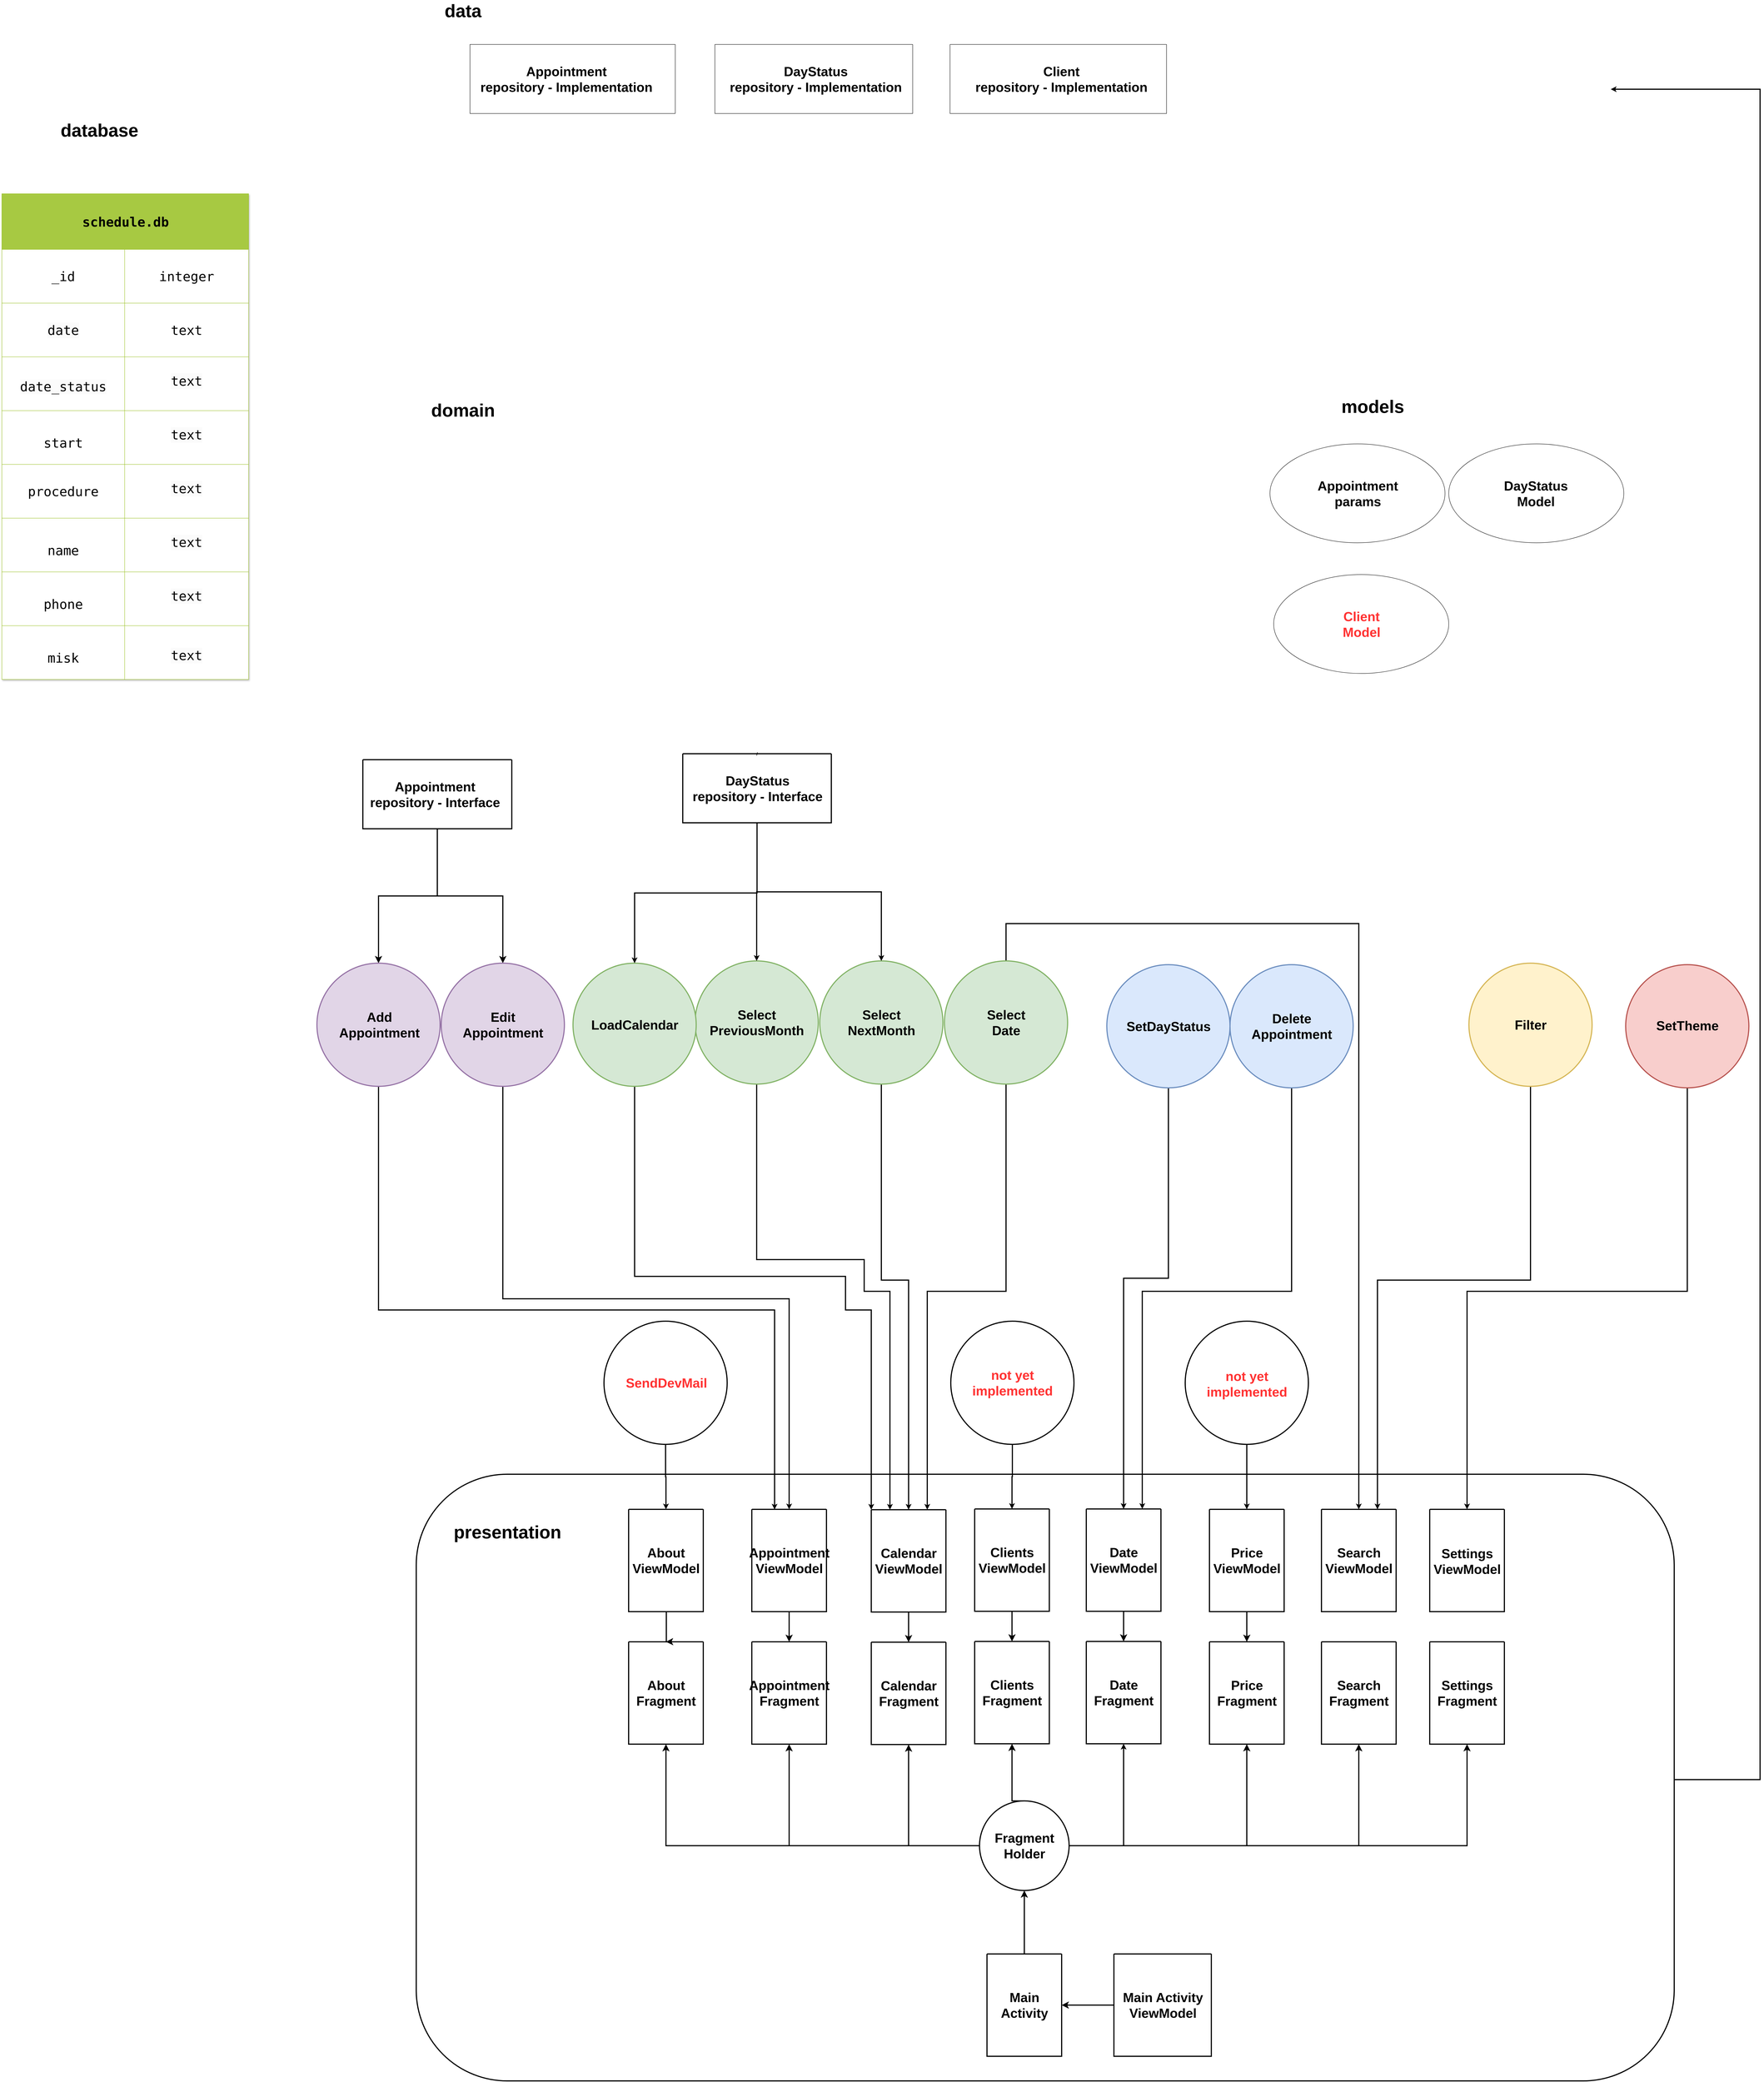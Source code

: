 <mxfile version="20.8.10" type="github">
  <diagram id="-fB192dCxYrc6BMrNV2s" name="Страница 1">
    <mxGraphModel dx="5239" dy="3159" grid="1" gridSize="10" guides="1" tooltips="1" connect="1" arrows="1" fold="1" page="1" pageScale="1" pageWidth="827" pageHeight="1169" math="0" shadow="0">
      <root>
        <mxCell id="0" />
        <mxCell id="1" parent="0" />
        <mxCell id="avfBRFNsj0o9U9Dhmwhw-1" value="" style="rounded=1;whiteSpace=wrap;html=1;strokeWidth=3;" parent="1" vertex="1">
          <mxGeometry x="-440" y="2830" width="3370" height="1625.04" as="geometry" />
        </mxCell>
        <mxCell id="4gGjTpzzvBJ2QWFjTk4x-29" value="presentation" style="text;strokeColor=none;fillColor=none;html=1;fontSize=48;fontStyle=1;verticalAlign=middle;align=center;strokeWidth=3;container=0;" parent="1" vertex="1">
          <mxGeometry x="-281" y="2965" width="170" height="40" as="geometry" />
        </mxCell>
        <mxCell id="4gGjTpzzvBJ2QWFjTk4x-279" style="edgeStyle=orthogonalEdgeStyle;rounded=0;jumpSize=11;orthogonalLoop=1;jettySize=auto;html=1;strokeWidth=3;fontSize=28;fontColor=#000000000;exitX=1;exitY=0.5;exitDx=0;exitDy=0;" parent="1" source="avfBRFNsj0o9U9Dhmwhw-1" edge="1">
          <mxGeometry relative="1" as="geometry">
            <mxPoint x="2849" y="3498.6" as="sourcePoint" />
            <mxPoint x="2760" y="-880" as="targetPoint" />
            <Array as="points">
              <mxPoint x="2930" y="3648" />
              <mxPoint x="3160" y="3648" />
              <mxPoint x="3160" y="-880" />
            </Array>
          </mxGeometry>
        </mxCell>
        <mxCell id="4gGjTpzzvBJ2QWFjTk4x-307" style="edgeStyle=orthogonalEdgeStyle;rounded=0;jumpSize=11;orthogonalLoop=1;jettySize=auto;html=1;entryX=0.5;entryY=1;entryDx=0;entryDy=0;strokeWidth=3;fontSize=35;fontColor=#FF3333;endSize=10;startArrow=classic;startFill=1;endArrow=none;endFill=0;" parent="1" source="4gGjTpzzvBJ2QWFjTk4x-31" target="4gGjTpzzvBJ2QWFjTk4x-265" edge="1">
          <mxGeometry relative="1" as="geometry">
            <Array as="points">
              <mxPoint x="879" y="2310" />
              <mxPoint x="806" y="2310" />
            </Array>
          </mxGeometry>
        </mxCell>
        <mxCell id="4gGjTpzzvBJ2QWFjTk4x-308" style="edgeStyle=orthogonalEdgeStyle;rounded=0;jumpSize=11;orthogonalLoop=1;jettySize=auto;html=1;strokeWidth=3;fontSize=35;fontColor=#FF3333;entryX=0.5;entryY=1;entryDx=0;entryDy=0;exitX=0.25;exitY=0;exitDx=0;exitDy=0;endSize=10;startArrow=classic;startFill=1;endArrow=none;endFill=0;" parent="1" source="4gGjTpzzvBJ2QWFjTk4x-31" target="4gGjTpzzvBJ2QWFjTk4x-256" edge="1">
          <mxGeometry relative="1" as="geometry">
            <Array as="points">
              <mxPoint x="829" y="2340" />
              <mxPoint x="760" y="2340" />
              <mxPoint x="760" y="2255" />
              <mxPoint x="472" y="2255" />
            </Array>
          </mxGeometry>
        </mxCell>
        <mxCell id="4gGjTpzzvBJ2QWFjTk4x-310" style="edgeStyle=orthogonalEdgeStyle;rounded=0;jumpSize=11;orthogonalLoop=1;jettySize=auto;html=1;entryX=0.5;entryY=1;entryDx=0;entryDy=0;strokeWidth=3;fontSize=35;fontColor=#FF3333;exitX=0.75;exitY=0;exitDx=0;exitDy=0;endSize=10;startArrow=classic;startFill=1;endArrow=none;endFill=0;" parent="1" source="4gGjTpzzvBJ2QWFjTk4x-31" target="4gGjTpzzvBJ2QWFjTk4x-268" edge="1">
          <mxGeometry relative="1" as="geometry">
            <Array as="points">
              <mxPoint x="929" y="2340" />
              <mxPoint x="1140" y="2340" />
            </Array>
          </mxGeometry>
        </mxCell>
        <mxCell id="4gGjTpzzvBJ2QWFjTk4x-31" value="" style="swimlane;startSize=0;container=0;strokeWidth=3;" parent="1" vertex="1">
          <mxGeometry x="779" y="2925" width="200" height="274.074" as="geometry" />
        </mxCell>
        <mxCell id="4gGjTpzzvBJ2QWFjTk4x-44" value="" style="swimlane;startSize=0;container=0;strokeWidth=3;" parent="1" vertex="1">
          <mxGeometry x="779" y="3279.926" width="200" height="274.074" as="geometry" />
        </mxCell>
        <mxCell id="4gGjTpzzvBJ2QWFjTk4x-94" value="Calendar&lt;br style=&quot;border-color: var(--border-color); font-size: 35px;&quot;&gt;Fragment" style="text;strokeColor=none;fillColor=none;html=1;fontSize=35;fontStyle=1;verticalAlign=middle;align=center;strokeWidth=3;container=0;" parent="1" vertex="1">
          <mxGeometry x="829" y="3396.96" width="100" height="40" as="geometry" />
        </mxCell>
        <mxCell id="4gGjTpzzvBJ2QWFjTk4x-311" style="edgeStyle=orthogonalEdgeStyle;rounded=0;jumpSize=11;orthogonalLoop=1;jettySize=auto;html=1;entryX=0.5;entryY=1;entryDx=0;entryDy=0;strokeWidth=3;fontSize=35;fontColor=#FF3333;exitX=0.305;exitY=0.002;exitDx=0;exitDy=0;exitPerimeter=0;endSize=10;startArrow=classic;startFill=1;endArrow=none;endFill=0;" parent="1" source="4gGjTpzzvBJ2QWFjTk4x-100" target="4gGjTpzzvBJ2QWFjTk4x-244" edge="1">
          <mxGeometry relative="1" as="geometry">
            <Array as="points">
              <mxPoint x="520" y="2390" />
              <mxPoint x="-541" y="2390" />
            </Array>
          </mxGeometry>
        </mxCell>
        <mxCell id="4gGjTpzzvBJ2QWFjTk4x-312" style="edgeStyle=orthogonalEdgeStyle;rounded=0;jumpSize=11;orthogonalLoop=1;jettySize=auto;html=1;entryX=0.5;entryY=1;entryDx=0;entryDy=0;strokeWidth=3;fontSize=35;fontColor=#FF3333;endSize=10;startArrow=classic;startFill=1;endArrow=none;endFill=0;" parent="1" source="4gGjTpzzvBJ2QWFjTk4x-100" target="4gGjTpzzvBJ2QWFjTk4x-250" edge="1">
          <mxGeometry relative="1" as="geometry">
            <Array as="points">
              <mxPoint x="559" y="2360" />
              <mxPoint x="-208" y="2360" />
            </Array>
          </mxGeometry>
        </mxCell>
        <mxCell id="4gGjTpzzvBJ2QWFjTk4x-100" value="" style="swimlane;startSize=0;container=0;strokeWidth=3;" parent="1" vertex="1">
          <mxGeometry x="459" y="2924" width="200" height="274.074" as="geometry" />
        </mxCell>
        <mxCell id="4gGjTpzzvBJ2QWFjTk4x-103" value="" style="swimlane;startSize=0;container=0;strokeWidth=3;" parent="1" vertex="1">
          <mxGeometry x="459" y="3278.926" width="200" height="274.074" as="geometry" />
        </mxCell>
        <mxCell id="4gGjTpzzvBJ2QWFjTk4x-104" value="Appointment&lt;br style=&quot;border-color: var(--border-color); font-size: 35px;&quot;&gt;Fragment" style="text;strokeColor=none;fillColor=none;html=1;fontSize=35;fontStyle=1;verticalAlign=middle;align=center;strokeWidth=3;container=0;" parent="1" vertex="1">
          <mxGeometry x="509" y="3395.96" width="100" height="40" as="geometry" />
        </mxCell>
        <mxCell id="4gGjTpzzvBJ2QWFjTk4x-295" style="edgeStyle=orthogonalEdgeStyle;rounded=0;jumpSize=11;orthogonalLoop=1;jettySize=auto;html=1;entryX=0.5;entryY=1;entryDx=0;entryDy=0;strokeWidth=3;fontSize=35;fontColor=#FF3333;endSize=10;startArrow=classic;startFill=1;endArrow=none;endFill=0;" parent="1" source="4gGjTpzzvBJ2QWFjTk4x-105" target="4gGjTpzzvBJ2QWFjTk4x-293" edge="1">
          <mxGeometry relative="1" as="geometry">
            <Array as="points">
              <mxPoint x="1455" y="2305" />
              <mxPoint x="1575" y="2305" />
            </Array>
          </mxGeometry>
        </mxCell>
        <mxCell id="4gGjTpzzvBJ2QWFjTk4x-298" style="edgeStyle=orthogonalEdgeStyle;rounded=0;jumpSize=11;orthogonalLoop=1;jettySize=auto;html=1;entryX=0.5;entryY=1;entryDx=0;entryDy=0;strokeWidth=3;fontSize=35;fontColor=#FF3333;exitX=0.75;exitY=0;exitDx=0;exitDy=0;endSize=10;startArrow=classic;startFill=1;endArrow=none;endFill=0;" parent="1" source="4gGjTpzzvBJ2QWFjTk4x-105" target="4gGjTpzzvBJ2QWFjTk4x-296" edge="1">
          <mxGeometry relative="1" as="geometry">
            <Array as="points">
              <mxPoint x="1505" y="2340" />
              <mxPoint x="1905" y="2340" />
            </Array>
          </mxGeometry>
        </mxCell>
        <mxCell id="4gGjTpzzvBJ2QWFjTk4x-105" value="" style="swimlane;startSize=0;container=0;strokeWidth=3;" parent="1" vertex="1">
          <mxGeometry x="1355" y="2923" width="200" height="274.074" as="geometry" />
        </mxCell>
        <mxCell id="4gGjTpzzvBJ2QWFjTk4x-108" value="" style="swimlane;startSize=0;container=0;strokeWidth=3;" parent="1" vertex="1">
          <mxGeometry x="1355" y="3277.926" width="200" height="274.074" as="geometry" />
        </mxCell>
        <mxCell id="4gGjTpzzvBJ2QWFjTk4x-109" value="Date&lt;br style=&quot;border-color: var(--border-color); font-size: 35px;&quot;&gt;Fragment" style="text;strokeColor=none;fillColor=none;html=1;fontSize=35;fontStyle=1;verticalAlign=middle;align=center;strokeWidth=3;container=0;" parent="1" vertex="1">
          <mxGeometry x="1405" y="3394.96" width="100" height="40" as="geometry" />
        </mxCell>
        <mxCell id="4gGjTpzzvBJ2QWFjTk4x-302" style="edgeStyle=orthogonalEdgeStyle;rounded=0;jumpSize=11;orthogonalLoop=1;jettySize=auto;html=1;entryX=0.5;entryY=1;entryDx=0;entryDy=0;strokeWidth=3;fontSize=35;fontColor=#FF3333;endSize=10;startArrow=classic;startFill=1;endArrow=none;endFill=0;" parent="1" source="4gGjTpzzvBJ2QWFjTk4x-110" target="4gGjTpzzvBJ2QWFjTk4x-300" edge="1">
          <mxGeometry relative="1" as="geometry" />
        </mxCell>
        <mxCell id="4gGjTpzzvBJ2QWFjTk4x-110" value="" style="swimlane;startSize=0;container=0;fontSize=35;strokeWidth=3;" parent="1" vertex="1">
          <mxGeometry x="1685" y="2924" width="200" height="274.074" as="geometry" />
        </mxCell>
        <mxCell id="4gGjTpzzvBJ2QWFjTk4x-113" value="" style="swimlane;startSize=0;container=0;strokeWidth=3;" parent="1" vertex="1">
          <mxGeometry x="1685" y="3278.926" width="200" height="274.074" as="geometry" />
        </mxCell>
        <mxCell id="4gGjTpzzvBJ2QWFjTk4x-114" value="Price&lt;br style=&quot;border-color: var(--border-color); font-size: 35px;&quot;&gt;Fragment" style="text;strokeColor=none;fillColor=none;html=1;fontSize=35;fontStyle=1;verticalAlign=middle;align=center;strokeWidth=3;container=0;" parent="1" vertex="1">
          <mxGeometry x="1735" y="3395.96" width="100" height="40" as="geometry" />
        </mxCell>
        <mxCell id="4gGjTpzzvBJ2QWFjTk4x-306" style="edgeStyle=orthogonalEdgeStyle;rounded=0;jumpSize=11;orthogonalLoop=1;jettySize=auto;html=1;entryX=0.5;entryY=1;entryDx=0;entryDy=0;strokeWidth=3;fontSize=35;fontColor=#FF3333;exitX=0.75;exitY=0;exitDx=0;exitDy=0;endSize=10;startArrow=classic;startFill=1;endArrow=none;endFill=0;" parent="1" source="4gGjTpzzvBJ2QWFjTk4x-115" target="4gGjTpzzvBJ2QWFjTk4x-304" edge="1">
          <mxGeometry relative="1" as="geometry">
            <Array as="points">
              <mxPoint x="2135" y="2310" />
              <mxPoint x="2545" y="2310" />
            </Array>
          </mxGeometry>
        </mxCell>
        <mxCell id="avfBRFNsj0o9U9Dhmwhw-5" style="edgeStyle=orthogonalEdgeStyle;rounded=0;orthogonalLoop=1;jettySize=auto;html=1;entryX=0.5;entryY=0;entryDx=0;entryDy=0;strokeWidth=3;endSize=10;startArrow=classic;startFill=1;endArrow=none;endFill=0;" parent="1" source="4gGjTpzzvBJ2QWFjTk4x-115" target="4gGjTpzzvBJ2QWFjTk4x-268" edge="1">
          <mxGeometry relative="1" as="geometry">
            <Array as="points">
              <mxPoint x="2085" y="1355" />
              <mxPoint x="1140" y="1355" />
            </Array>
          </mxGeometry>
        </mxCell>
        <mxCell id="4gGjTpzzvBJ2QWFjTk4x-115" value="" style="swimlane;startSize=0;container=0;strokeWidth=3;" parent="1" vertex="1">
          <mxGeometry x="1985" y="2924" width="200" height="274.074" as="geometry" />
        </mxCell>
        <mxCell id="4gGjTpzzvBJ2QWFjTk4x-118" value="" style="swimlane;startSize=0;container=0;strokeWidth=3;" parent="1" vertex="1">
          <mxGeometry x="1985" y="3278.926" width="200" height="274.074" as="geometry" />
        </mxCell>
        <mxCell id="4gGjTpzzvBJ2QWFjTk4x-119" value="Search&lt;br style=&quot;border-color: var(--border-color); font-size: 35px;&quot;&gt;Fragment" style="text;strokeColor=none;fillColor=none;html=1;fontSize=35;fontStyle=1;verticalAlign=middle;align=center;strokeWidth=3;container=0;" parent="1" vertex="1">
          <mxGeometry x="2035" y="3395.96" width="100" height="40" as="geometry" />
        </mxCell>
        <mxCell id="4gGjTpzzvBJ2QWFjTk4x-315" style="edgeStyle=orthogonalEdgeStyle;rounded=0;jumpSize=11;orthogonalLoop=1;jettySize=auto;html=1;entryX=0.5;entryY=1;entryDx=0;entryDy=0;strokeWidth=3;fontSize=35;fontColor=#FF3333;exitX=0.5;exitY=0;exitDx=0;exitDy=0;endSize=10;startArrow=classic;startFill=1;endArrow=none;endFill=0;" parent="1" source="4gGjTpzzvBJ2QWFjTk4x-120" target="4gGjTpzzvBJ2QWFjTk4x-313" edge="1">
          <mxGeometry relative="1" as="geometry">
            <Array as="points">
              <mxPoint x="2375" y="2340" />
              <mxPoint x="2965" y="2340" />
            </Array>
          </mxGeometry>
        </mxCell>
        <mxCell id="4gGjTpzzvBJ2QWFjTk4x-120" value="" style="swimlane;startSize=0;container=0;strokeWidth=3;" parent="1" vertex="1">
          <mxGeometry x="2275" y="2924" width="200" height="274.074" as="geometry" />
        </mxCell>
        <mxCell id="4gGjTpzzvBJ2QWFjTk4x-123" value="" style="swimlane;startSize=0;container=0;strokeWidth=3;" parent="1" vertex="1">
          <mxGeometry x="2275" y="3278.926" width="200" height="274.074" as="geometry" />
        </mxCell>
        <mxCell id="4gGjTpzzvBJ2QWFjTk4x-124" value="Settings&lt;br style=&quot;border-color: var(--border-color); font-size: 35px;&quot;&gt;Fragment" style="text;strokeColor=none;fillColor=none;html=1;fontSize=35;fontStyle=1;verticalAlign=middle;align=center;strokeWidth=3;container=0;" parent="1" vertex="1">
          <mxGeometry x="2325" y="3395.96" width="100" height="40" as="geometry" />
        </mxCell>
        <mxCell id="4gGjTpzzvBJ2QWFjTk4x-142" style="edgeStyle=orthogonalEdgeStyle;rounded=0;orthogonalLoop=1;jettySize=auto;html=1;entryX=1;entryY=0.5;entryDx=0;entryDy=0;fontSize=48;strokeWidth=3;endSize=10;" parent="1" source="4gGjTpzzvBJ2QWFjTk4x-140" target="4gGjTpzzvBJ2QWFjTk4x-137" edge="1">
          <mxGeometry relative="1" as="geometry" />
        </mxCell>
        <mxCell id="4gGjTpzzvBJ2QWFjTk4x-140" value="" style="swimlane;startSize=0;container=0;strokeWidth=3;" parent="1" vertex="1">
          <mxGeometry x="1429" y="4115" width="261" height="274.07" as="geometry" />
        </mxCell>
        <mxCell id="4gGjTpzzvBJ2QWFjTk4x-141" value="Main Activity&lt;br style=&quot;font-size: 35px;&quot;&gt;ViewModel" style="text;strokeColor=none;fillColor=none;html=1;fontSize=35;fontStyle=1;verticalAlign=middle;align=center;strokeWidth=3;container=0;" parent="4gGjTpzzvBJ2QWFjTk4x-140" vertex="1">
          <mxGeometry x="80.5" y="117.03" width="100" height="40" as="geometry" />
        </mxCell>
        <mxCell id="4gGjTpzzvBJ2QWFjTk4x-170" style="edgeStyle=orthogonalEdgeStyle;rounded=0;orthogonalLoop=1;jettySize=auto;html=1;entryX=0.5;entryY=1;entryDx=0;entryDy=0;fontSize=48;endSize=10;strokeWidth=3;" parent="1" source="4gGjTpzzvBJ2QWFjTk4x-163" target="4gGjTpzzvBJ2QWFjTk4x-98" edge="1">
          <mxGeometry relative="1" as="geometry" />
        </mxCell>
        <mxCell id="4gGjTpzzvBJ2QWFjTk4x-171" style="edgeStyle=orthogonalEdgeStyle;rounded=0;orthogonalLoop=1;jettySize=auto;html=1;entryX=0.5;entryY=1;entryDx=0;entryDy=0;fontSize=48;strokeWidth=3;endSize=10;" parent="1" source="4gGjTpzzvBJ2QWFjTk4x-163" target="4gGjTpzzvBJ2QWFjTk4x-103" edge="1">
          <mxGeometry relative="1" as="geometry" />
        </mxCell>
        <mxCell id="4gGjTpzzvBJ2QWFjTk4x-172" style="edgeStyle=orthogonalEdgeStyle;rounded=0;orthogonalLoop=1;jettySize=auto;html=1;entryX=0.5;entryY=1;entryDx=0;entryDy=0;fontSize=48;strokeWidth=3;endSize=10;" parent="1" source="4gGjTpzzvBJ2QWFjTk4x-163" target="4gGjTpzzvBJ2QWFjTk4x-44" edge="1">
          <mxGeometry relative="1" as="geometry" />
        </mxCell>
        <mxCell id="4gGjTpzzvBJ2QWFjTk4x-174" style="edgeStyle=orthogonalEdgeStyle;rounded=0;orthogonalLoop=1;jettySize=auto;html=1;entryX=0.5;entryY=1;entryDx=0;entryDy=0;fontSize=48;strokeWidth=3;endSize=10;" parent="1" source="4gGjTpzzvBJ2QWFjTk4x-163" target="4gGjTpzzvBJ2QWFjTk4x-113" edge="1">
          <mxGeometry relative="1" as="geometry" />
        </mxCell>
        <mxCell id="4gGjTpzzvBJ2QWFjTk4x-175" style="edgeStyle=orthogonalEdgeStyle;rounded=0;orthogonalLoop=1;jettySize=auto;html=1;entryX=0.5;entryY=1;entryDx=0;entryDy=0;fontSize=48;strokeWidth=3;endSize=10;" parent="1" source="4gGjTpzzvBJ2QWFjTk4x-163" target="4gGjTpzzvBJ2QWFjTk4x-118" edge="1">
          <mxGeometry relative="1" as="geometry" />
        </mxCell>
        <mxCell id="4gGjTpzzvBJ2QWFjTk4x-176" style="edgeStyle=orthogonalEdgeStyle;rounded=0;orthogonalLoop=1;jettySize=auto;html=1;entryX=0.5;entryY=1;entryDx=0;entryDy=0;fontSize=48;strokeWidth=3;endSize=10;" parent="1" source="4gGjTpzzvBJ2QWFjTk4x-163" target="4gGjTpzzvBJ2QWFjTk4x-123" edge="1">
          <mxGeometry relative="1" as="geometry" />
        </mxCell>
        <mxCell id="avfBRFNsj0o9U9Dhmwhw-3" style="edgeStyle=orthogonalEdgeStyle;rounded=0;orthogonalLoop=1;jettySize=auto;html=1;entryX=0.5;entryY=1;entryDx=0;entryDy=0;strokeWidth=3;endSize=10;startArrow=classic;startFill=1;endArrow=none;endFill=0;" parent="1" source="4gGjTpzzvBJ2QWFjTk4x-95" target="4gGjTpzzvBJ2QWFjTk4x-236" edge="1">
          <mxGeometry relative="1" as="geometry" />
        </mxCell>
        <mxCell id="avfBRFNsj0o9U9Dhmwhw-19" style="edgeStyle=orthogonalEdgeStyle;rounded=0;orthogonalLoop=1;jettySize=auto;html=1;entryX=0.5;entryY=0;entryDx=0;entryDy=0;strokeWidth=3;endSize=10;" parent="1" source="4gGjTpzzvBJ2QWFjTk4x-95" target="4gGjTpzzvBJ2QWFjTk4x-98" edge="1">
          <mxGeometry relative="1" as="geometry">
            <Array as="points">
              <mxPoint x="230" y="3279" />
            </Array>
          </mxGeometry>
        </mxCell>
        <mxCell id="4gGjTpzzvBJ2QWFjTk4x-95" value="" style="swimlane;startSize=0;container=0;strokeWidth=3;" parent="1" vertex="1">
          <mxGeometry x="129" y="2924" width="200" height="274.074" as="geometry" />
        </mxCell>
        <mxCell id="4gGjTpzzvBJ2QWFjTk4x-98" value="" style="swimlane;startSize=0;container=0;strokeWidth=3;" parent="1" vertex="1">
          <mxGeometry x="129" y="3278.926" width="200" height="274.074" as="geometry" />
        </mxCell>
        <mxCell id="4gGjTpzzvBJ2QWFjTk4x-99" value="About&lt;br style=&quot;border-color: var(--border-color); font-size: 35px;&quot;&gt;Fragment" style="text;strokeColor=none;fillColor=none;html=1;fontSize=35;fontStyle=1;verticalAlign=middle;align=center;strokeWidth=3;container=0;" parent="1" vertex="1">
          <mxGeometry x="179" y="3395.96" width="100" height="40" as="geometry" />
        </mxCell>
        <mxCell id="4gGjTpzzvBJ2QWFjTk4x-93" value="Calendar&lt;br style=&quot;font-size: 35px;&quot;&gt;ViewModel" style="text;strokeColor=none;fillColor=none;html=1;fontSize=35;fontStyle=1;verticalAlign=middle;align=center;strokeWidth=3;container=0;" parent="1" vertex="1">
          <mxGeometry x="829" y="3042.04" width="100" height="40" as="geometry" />
        </mxCell>
        <mxCell id="4gGjTpzzvBJ2QWFjTk4x-101" value="Appointment&lt;br style=&quot;font-size: 35px;&quot;&gt;ViewModel" style="text;strokeColor=none;fillColor=none;html=1;fontSize=35;fontStyle=1;verticalAlign=middle;align=center;strokeWidth=3;container=0;" parent="1" vertex="1">
          <mxGeometry x="509" y="3041.04" width="100" height="40" as="geometry" />
        </mxCell>
        <mxCell id="4gGjTpzzvBJ2QWFjTk4x-106" value="Date&lt;br style=&quot;font-size: 35px;&quot;&gt;ViewModel" style="text;strokeColor=none;fillColor=none;html=1;fontSize=35;fontStyle=1;verticalAlign=middle;align=center;strokeWidth=3;container=0;" parent="1" vertex="1">
          <mxGeometry x="1405" y="3040.04" width="100" height="40" as="geometry" />
        </mxCell>
        <mxCell id="4gGjTpzzvBJ2QWFjTk4x-111" value="Price&lt;br style=&quot;font-size: 35px;&quot;&gt;ViewModel" style="text;strokeColor=none;fillColor=none;html=1;fontSize=35;fontStyle=1;verticalAlign=middle;align=center;strokeWidth=3;container=0;" parent="1" vertex="1">
          <mxGeometry x="1735" y="3041.04" width="100" height="40" as="geometry" />
        </mxCell>
        <mxCell id="4gGjTpzzvBJ2QWFjTk4x-116" value="Search&lt;br style=&quot;font-size: 35px;&quot;&gt;ViewModel" style="text;strokeColor=none;fillColor=none;html=1;fontSize=35;fontStyle=1;verticalAlign=middle;align=center;strokeWidth=3;container=0;" parent="1" vertex="1">
          <mxGeometry x="2035" y="3041.04" width="100" height="40" as="geometry" />
        </mxCell>
        <mxCell id="4gGjTpzzvBJ2QWFjTk4x-121" value="Settings&lt;br style=&quot;font-size: 35px;&quot;&gt;ViewModel" style="text;strokeColor=none;fillColor=none;html=1;fontSize=35;fontStyle=1;verticalAlign=middle;align=center;strokeWidth=3;container=0;" parent="1" vertex="1">
          <mxGeometry x="2325" y="3041.04" width="100" height="42.96" as="geometry" />
        </mxCell>
        <mxCell id="4gGjTpzzvBJ2QWFjTk4x-137" value="" style="swimlane;startSize=0;container=0;strokeWidth=3;" parent="1" vertex="1">
          <mxGeometry x="1089" y="4115" width="200" height="274.074" as="geometry" />
        </mxCell>
        <mxCell id="4gGjTpzzvBJ2QWFjTk4x-165" style="edgeStyle=orthogonalEdgeStyle;rounded=0;orthogonalLoop=1;jettySize=auto;html=1;fontSize=48;strokeWidth=3;endSize=10;" parent="1" source="4gGjTpzzvBJ2QWFjTk4x-137" target="4gGjTpzzvBJ2QWFjTk4x-163" edge="1">
          <mxGeometry relative="1" as="geometry">
            <mxPoint x="1129" y="3975" as="targetPoint" />
          </mxGeometry>
        </mxCell>
        <mxCell id="4gGjTpzzvBJ2QWFjTk4x-138" value="Main&lt;br style=&quot;font-size: 35px;&quot;&gt;Activity" style="text;strokeColor=none;fillColor=none;html=1;fontSize=35;fontStyle=1;verticalAlign=middle;align=center;strokeWidth=3;container=0;" parent="1" vertex="1">
          <mxGeometry x="1139" y="4232.04" width="100" height="40" as="geometry" />
        </mxCell>
        <mxCell id="4gGjTpzzvBJ2QWFjTk4x-282" style="edgeStyle=orthogonalEdgeStyle;rounded=0;jumpSize=11;orthogonalLoop=1;jettySize=auto;html=1;entryX=0.5;entryY=1;entryDx=0;entryDy=0;strokeWidth=3;fontSize=28;fontColor=#000000000;exitX=1;exitY=0.5;exitDx=0;exitDy=0;" parent="1" source="4gGjTpzzvBJ2QWFjTk4x-163" target="4gGjTpzzvBJ2QWFjTk4x-108" edge="1">
          <mxGeometry relative="1" as="geometry" />
        </mxCell>
        <mxCell id="4gGjTpzzvBJ2QWFjTk4x-163" value="" style="ellipse;whiteSpace=wrap;html=1;aspect=fixed;strokeWidth=3;fontSize=48;container=0;" parent="1" vertex="1">
          <mxGeometry x="1069" y="3705" width="240" height="240" as="geometry" />
        </mxCell>
        <mxCell id="4gGjTpzzvBJ2QWFjTk4x-166" value="Fragment&lt;br style=&quot;font-size: 35px;&quot;&gt;Holder" style="text;strokeColor=none;fillColor=none;html=1;fontSize=35;fontStyle=1;verticalAlign=middle;align=center;strokeWidth=3;container=0;" parent="1" vertex="1">
          <mxGeometry x="1139" y="3805" width="100" height="40" as="geometry" />
        </mxCell>
        <mxCell id="4gGjTpzzvBJ2QWFjTk4x-96" value="About&lt;br style=&quot;font-size: 35px;&quot;&gt;ViewModel" style="text;strokeColor=none;fillColor=none;html=1;fontSize=35;fontStyle=1;verticalAlign=middle;align=center;strokeWidth=3;container=0;" parent="1" vertex="1">
          <mxGeometry x="179" y="3041.04" width="100" height="40" as="geometry" />
        </mxCell>
        <mxCell id="4gGjTpzzvBJ2QWFjTk4x-292" style="edgeStyle=orthogonalEdgeStyle;rounded=0;jumpSize=11;orthogonalLoop=1;jettySize=auto;html=1;entryX=0.5;entryY=1;entryDx=0;entryDy=0;strokeWidth=3;fontSize=35;fontColor=#000000000;endSize=10;startArrow=classic;startFill=1;endArrow=none;endFill=0;" parent="1" source="4gGjTpzzvBJ2QWFjTk4x-283" target="4gGjTpzzvBJ2QWFjTk4x-290" edge="1">
          <mxGeometry relative="1" as="geometry" />
        </mxCell>
        <mxCell id="4gGjTpzzvBJ2QWFjTk4x-283" value="" style="swimlane;startSize=0;container=0;strokeWidth=3;" parent="1" vertex="1">
          <mxGeometry x="1056" y="2923" width="200" height="274.074" as="geometry" />
        </mxCell>
        <mxCell id="4gGjTpzzvBJ2QWFjTk4x-284" value="" style="swimlane;startSize=0;container=0;strokeWidth=3;" parent="1" vertex="1">
          <mxGeometry x="1056" y="3277.926" width="200" height="274.074" as="geometry" />
        </mxCell>
        <mxCell id="4gGjTpzzvBJ2QWFjTk4x-285" value="Clients&lt;br style=&quot;border-color: var(--border-color); font-size: 35px;&quot;&gt;Fragment" style="text;strokeColor=none;fillColor=none;html=1;fontSize=35;fontStyle=1;verticalAlign=middle;align=center;strokeWidth=3;container=0;" parent="1" vertex="1">
          <mxGeometry x="1106" y="3394.96" width="100" height="40" as="geometry" />
        </mxCell>
        <mxCell id="4gGjTpzzvBJ2QWFjTk4x-286" value="Clients&lt;br style=&quot;font-size: 35px;&quot;&gt;ViewModel" style="text;strokeColor=none;fillColor=none;html=1;fontSize=35;fontStyle=1;verticalAlign=middle;align=center;strokeWidth=3;container=0;" parent="1" vertex="1">
          <mxGeometry x="1106" y="3040.04" width="100" height="40" as="geometry" />
        </mxCell>
        <mxCell id="4gGjTpzzvBJ2QWFjTk4x-293" value="" style="ellipse;whiteSpace=wrap;html=1;aspect=fixed;strokeWidth=3;fontSize=48;container=0;fillColor=#dae8fc;strokeColor=#6c8ebf;" parent="1" vertex="1">
          <mxGeometry x="1410" y="1465" width="330" height="330" as="geometry" />
        </mxCell>
        <mxCell id="4gGjTpzzvBJ2QWFjTk4x-294" value="SetDayStatus" style="text;strokeColor=none;fillColor=none;html=1;fontSize=35;fontStyle=1;verticalAlign=middle;align=center;strokeWidth=3;fontColor=#000000000;container=0;" parent="1" vertex="1">
          <mxGeometry x="1525" y="1610" width="100" height="40" as="geometry" />
        </mxCell>
        <mxCell id="4gGjTpzzvBJ2QWFjTk4x-296" value="" style="ellipse;whiteSpace=wrap;html=1;aspect=fixed;strokeWidth=3;fontSize=48;container=0;fillColor=#dae8fc;strokeColor=#6c8ebf;" parent="1" vertex="1">
          <mxGeometry x="1740" y="1465" width="330" height="330" as="geometry" />
        </mxCell>
        <mxCell id="4gGjTpzzvBJ2QWFjTk4x-297" value="Delete&lt;br&gt;Appointment" style="text;strokeColor=none;fillColor=none;html=1;fontSize=35;fontStyle=1;verticalAlign=middle;align=center;strokeWidth=3;fontColor=#000000000;container=0;" parent="1" vertex="1">
          <mxGeometry x="1855" y="1610" width="100" height="40" as="geometry" />
        </mxCell>
        <mxCell id="4gGjTpzzvBJ2QWFjTk4x-313" value="" style="ellipse;whiteSpace=wrap;html=1;aspect=fixed;strokeWidth=3;fontSize=48;container=0;fillColor=#f8cecc;strokeColor=#b85450;" parent="1" vertex="1">
          <mxGeometry x="2800" y="1465" width="330" height="330" as="geometry" />
        </mxCell>
        <mxCell id="4gGjTpzzvBJ2QWFjTk4x-314" value="SetTheme" style="text;strokeColor=none;fillColor=none;html=1;fontSize=35;fontStyle=1;verticalAlign=middle;align=center;strokeWidth=3;fontColor=#000000000;container=0;" parent="1" vertex="1">
          <mxGeometry x="2915" y="1608" width="100" height="40" as="geometry" />
        </mxCell>
        <mxCell id="avfBRFNsj0o9U9Dhmwhw-11" value="data&lt;br&gt;" style="text;strokeColor=none;fillColor=none;html=1;fontSize=48;fontStyle=1;verticalAlign=middle;align=center;strokeWidth=3;" parent="1" vertex="1">
          <mxGeometry x="-400" y="-1110" width="170" height="40" as="geometry" />
        </mxCell>
        <mxCell id="4gGjTpzzvBJ2QWFjTk4x-231" value="domain" style="text;strokeColor=none;fillColor=none;html=1;fontSize=48;fontStyle=1;verticalAlign=middle;align=center;strokeWidth=3;" parent="1" vertex="1">
          <mxGeometry x="-400" y="-40" width="170" height="40" as="geometry" />
        </mxCell>
        <mxCell id="avfBRFNsj0o9U9Dhmwhw-23" style="edgeStyle=orthogonalEdgeStyle;rounded=0;orthogonalLoop=1;jettySize=auto;html=1;entryX=0.5;entryY=0;entryDx=0;entryDy=0;strokeWidth=3;endSize=10;exitX=0.5;exitY=1;exitDx=0;exitDy=0;" parent="1" source="4gGjTpzzvBJ2QWFjTk4x-100" target="4gGjTpzzvBJ2QWFjTk4x-103" edge="1">
          <mxGeometry relative="1" as="geometry">
            <mxPoint x="323" y="3208.074" as="sourcePoint" />
            <mxPoint x="323" y="3288.926" as="targetPoint" />
          </mxGeometry>
        </mxCell>
        <mxCell id="avfBRFNsj0o9U9Dhmwhw-24" style="edgeStyle=orthogonalEdgeStyle;rounded=0;orthogonalLoop=1;jettySize=auto;html=1;entryX=0.5;entryY=0;entryDx=0;entryDy=0;strokeWidth=3;endSize=10;exitX=0.5;exitY=1;exitDx=0;exitDy=0;" parent="1" source="4gGjTpzzvBJ2QWFjTk4x-31" target="4gGjTpzzvBJ2QWFjTk4x-44" edge="1">
          <mxGeometry relative="1" as="geometry">
            <mxPoint x="569" y="3208.074" as="sourcePoint" />
            <mxPoint x="569" y="3288.926" as="targetPoint" />
          </mxGeometry>
        </mxCell>
        <mxCell id="avfBRFNsj0o9U9Dhmwhw-25" style="edgeStyle=orthogonalEdgeStyle;rounded=0;orthogonalLoop=1;jettySize=auto;html=1;entryX=0.5;entryY=0;entryDx=0;entryDy=0;strokeWidth=3;endSize=10;exitX=0.5;exitY=1;exitDx=0;exitDy=0;" parent="1" source="4gGjTpzzvBJ2QWFjTk4x-283" target="4gGjTpzzvBJ2QWFjTk4x-284" edge="1">
          <mxGeometry relative="1" as="geometry">
            <mxPoint x="579" y="3218.074" as="sourcePoint" />
            <mxPoint x="579" y="3298.926" as="targetPoint" />
          </mxGeometry>
        </mxCell>
        <mxCell id="avfBRFNsj0o9U9Dhmwhw-26" style="edgeStyle=orthogonalEdgeStyle;rounded=0;orthogonalLoop=1;jettySize=auto;html=1;entryX=0.5;entryY=0;entryDx=0;entryDy=0;strokeWidth=3;endSize=10;exitX=0.5;exitY=1;exitDx=0;exitDy=0;jumpSize=11;" parent="1" source="4gGjTpzzvBJ2QWFjTk4x-105" target="4gGjTpzzvBJ2QWFjTk4x-108" edge="1">
          <mxGeometry relative="1" as="geometry">
            <mxPoint x="589" y="3228.074" as="sourcePoint" />
            <mxPoint x="589" y="3308.926" as="targetPoint" />
          </mxGeometry>
        </mxCell>
        <mxCell id="avfBRFNsj0o9U9Dhmwhw-27" style="edgeStyle=orthogonalEdgeStyle;rounded=0;orthogonalLoop=1;jettySize=auto;html=1;entryX=0.5;entryY=0;entryDx=0;entryDy=0;strokeWidth=3;endSize=10;exitX=0.5;exitY=1;exitDx=0;exitDy=0;" parent="1" source="4gGjTpzzvBJ2QWFjTk4x-110" target="4gGjTpzzvBJ2QWFjTk4x-113" edge="1">
          <mxGeometry relative="1" as="geometry">
            <mxPoint x="599" y="3238.074" as="sourcePoint" />
            <mxPoint x="599" y="3318.926" as="targetPoint" />
          </mxGeometry>
        </mxCell>
        <mxCell id="avfBRFNsj0o9U9Dhmwhw-29" value="models" style="text;strokeColor=none;fillColor=none;html=1;fontSize=48;fontStyle=1;verticalAlign=middle;align=center;strokeWidth=3;" parent="1" vertex="1">
          <mxGeometry x="2037" y="-50" width="170" height="40" as="geometry" />
        </mxCell>
        <mxCell id="avfBRFNsj0o9U9Dhmwhw-33" value="" style="group" parent="1" vertex="1" connectable="0">
          <mxGeometry x="1847" y="70" width="469" height="265" as="geometry" />
        </mxCell>
        <mxCell id="avfBRFNsj0o9U9Dhmwhw-34" value="" style="group" parent="avfBRFNsj0o9U9Dhmwhw-33" vertex="1" connectable="0">
          <mxGeometry width="469" height="265" as="geometry" />
        </mxCell>
        <mxCell id="avfBRFNsj0o9U9Dhmwhw-35" value="" style="group" parent="avfBRFNsj0o9U9Dhmwhw-34" vertex="1" connectable="0">
          <mxGeometry width="469" height="265" as="geometry" />
        </mxCell>
        <mxCell id="avfBRFNsj0o9U9Dhmwhw-30" value="" style="ellipse;whiteSpace=wrap;html=1;" parent="avfBRFNsj0o9U9Dhmwhw-35" vertex="1">
          <mxGeometry width="469" height="265" as="geometry" />
        </mxCell>
        <mxCell id="avfBRFNsj0o9U9Dhmwhw-31" value="Appointment&lt;br&gt;params" style="text;strokeColor=none;fillColor=none;html=1;fontSize=35;fontStyle=1;verticalAlign=middle;align=center;strokeWidth=3;fontColor=#000000000;" parent="avfBRFNsj0o9U9Dhmwhw-35" vertex="1">
          <mxGeometry x="184.5" y="112.5" width="100" height="40" as="geometry" />
        </mxCell>
        <mxCell id="avfBRFNsj0o9U9Dhmwhw-55" value="" style="ellipse;whiteSpace=wrap;html=1;" parent="1" vertex="1">
          <mxGeometry x="2326" y="70" width="469" height="265" as="geometry" />
        </mxCell>
        <mxCell id="avfBRFNsj0o9U9Dhmwhw-56" value="DayStatus&lt;br&gt;Model" style="text;strokeColor=none;fillColor=none;html=1;fontSize=35;fontStyle=1;verticalAlign=middle;align=center;strokeWidth=3;fontColor=#000000000;" parent="1" vertex="1">
          <mxGeometry x="2507" y="182.5" width="103.5" height="40" as="geometry" />
        </mxCell>
        <mxCell id="YuYByP1u1iifIEBijTTW-1" value="" style="group" parent="1" vertex="1" connectable="0">
          <mxGeometry x="-296" y="-1000" width="550" height="185" as="geometry" />
        </mxCell>
        <mxCell id="YuYByP1u1iifIEBijTTW-3" value="" style="swimlane;startSize=0;container=0;direction=south;" parent="YuYByP1u1iifIEBijTTW-1" vertex="1">
          <mxGeometry width="550" height="185" as="geometry" />
        </mxCell>
        <mxCell id="YuYByP1u1iifIEBijTTW-2" value="&lt;font style=&quot;font-size: 35px;&quot;&gt;Appointment&lt;br&gt;repository - Implementation&lt;/font&gt;" style="text;strokeColor=none;fillColor=none;html=1;fontSize=35;fontStyle=1;verticalAlign=middle;align=center;strokeWidth=3;container=0;" parent="YuYByP1u1iifIEBijTTW-3" vertex="1">
          <mxGeometry x="158.5" y="79.002" width="199.5" height="27.0" as="geometry" />
        </mxCell>
        <mxCell id="YuYByP1u1iifIEBijTTW-4" value="" style="group" parent="1" vertex="1" connectable="0">
          <mxGeometry x="430" y="-1000" width="460" height="185" as="geometry" />
        </mxCell>
        <mxCell id="YuYByP1u1iifIEBijTTW-5" value="DayStatus&lt;br&gt;repository&amp;nbsp;- Implementation" style="text;strokeColor=none;fillColor=none;html=1;fontSize=35;fontStyle=1;verticalAlign=middle;align=center;strokeWidth=3;container=0;" parent="YuYByP1u1iifIEBijTTW-4" vertex="1">
          <mxGeometry x="99.75" y="79.002" width="199.5" height="27.0" as="geometry" />
        </mxCell>
        <mxCell id="YuYByP1u1iifIEBijTTW-6" value="" style="swimlane;startSize=0;container=0;" parent="YuYByP1u1iifIEBijTTW-4" vertex="1">
          <mxGeometry x="-70" width="530" height="185" as="geometry" />
        </mxCell>
        <mxCell id="YuYByP1u1iifIEBijTTW-7" value="" style="swimlane;startSize=0;container=0;" parent="1" vertex="1">
          <mxGeometry x="990" y="-1000" width="580" height="185" as="geometry" />
        </mxCell>
        <mxCell id="YuYByP1u1iifIEBijTTW-8" value="Client&lt;br&gt;repository&amp;nbsp;- Implementation" style="text;strokeColor=none;fillColor=none;html=1;fontSize=35;fontStyle=1;verticalAlign=middle;align=center;strokeWidth=3;container=0;" parent="1" vertex="1">
          <mxGeometry x="1187.75" y="-920.998" width="199.5" height="27.0" as="geometry" />
        </mxCell>
        <mxCell id="avfBRFNsj0o9U9Dhmwhw-57" value="" style="group;strokeWidth=3;perimeterSpacing=3;" parent="1" vertex="1" connectable="0">
          <mxGeometry x="-590" y="916" width="399" height="185" as="geometry" />
        </mxCell>
        <mxCell id="avfBRFNsj0o9U9Dhmwhw-44" value="Appointment&lt;br&gt;repository - Interface" style="text;strokeColor=none;fillColor=none;html=1;fontSize=35;fontStyle=1;verticalAlign=middle;align=center;strokeWidth=3;container=0;" parent="avfBRFNsj0o9U9Dhmwhw-57" vertex="1">
          <mxGeometry x="99.75" y="79.002" width="199.5" height="27.0" as="geometry" />
        </mxCell>
        <mxCell id="avfBRFNsj0o9U9Dhmwhw-43" value="" style="swimlane;startSize=0;container=0;strokeWidth=3;" parent="avfBRFNsj0o9U9Dhmwhw-57" vertex="1">
          <mxGeometry x="7" width="399" height="185.0" as="geometry" />
        </mxCell>
        <mxCell id="YuYByP1u1iifIEBijTTW-9" style="edgeStyle=orthogonalEdgeStyle;rounded=0;orthogonalLoop=1;jettySize=auto;html=1;entryX=0.5;entryY=0;entryDx=0;entryDy=0;startSize=6;strokeWidth=3;endSize=10;" parent="1" source="avfBRFNsj0o9U9Dhmwhw-43" target="4gGjTpzzvBJ2QWFjTk4x-244" edge="1">
          <mxGeometry relative="1" as="geometry" />
        </mxCell>
        <mxCell id="YuYByP1u1iifIEBijTTW-10" style="edgeStyle=orthogonalEdgeStyle;rounded=0;orthogonalLoop=1;jettySize=auto;html=1;entryX=0.5;entryY=0;entryDx=0;entryDy=0;startSize=6;strokeWidth=3;endSize=10;" parent="1" source="avfBRFNsj0o9U9Dhmwhw-43" target="4gGjTpzzvBJ2QWFjTk4x-250" edge="1">
          <mxGeometry relative="1" as="geometry" />
        </mxCell>
        <mxCell id="2f69r50Vy8f6bi6UpFMS-23" value="database" style="text;strokeColor=none;fillColor=none;html=1;fontSize=48;fontStyle=1;verticalAlign=middle;align=center;strokeWidth=3;" parent="1" vertex="1">
          <mxGeometry x="-1374.5" y="-790" width="170" height="40" as="geometry" />
        </mxCell>
        <mxCell id="2f69r50Vy8f6bi6UpFMS-36" value="Assets" style="childLayout=tableLayout;recursiveResize=0;strokeColor=#98bf21;fillColor=#A7C942;shadow=1;" parent="1" vertex="1">
          <mxGeometry x="-1550" y="-600" width="661" height="1301" as="geometry" />
        </mxCell>
        <mxCell id="2f69r50Vy8f6bi6UpFMS-37" style="shape=tableRow;horizontal=0;startSize=0;swimlaneHead=0;swimlaneBody=0;top=0;left=0;bottom=0;right=0;dropTarget=0;collapsible=0;recursiveResize=0;expand=0;fontStyle=0;strokeColor=inherit;fillColor=#ffffff;" parent="2f69r50Vy8f6bi6UpFMS-36" vertex="1">
          <mxGeometry width="661" height="149" as="geometry" />
        </mxCell>
        <mxCell id="2f69r50Vy8f6bi6UpFMS-38" value="&lt;pre style=&quot;font-family: &amp;quot;JetBrains Mono&amp;quot;, monospace;&quot;&gt;&lt;font color=&quot;#000000&quot; style=&quot;font-size: 35px; background-color: rgb(167, 201, 66);&quot;&gt;schedule.db&lt;/font&gt;&lt;/pre&gt;" style="connectable=0;recursiveResize=0;strokeColor=inherit;fillColor=#A7C942;align=center;fontStyle=1;fontColor=#FFFFFF;html=1;rowspan=1;colspan=2;" parent="2f69r50Vy8f6bi6UpFMS-37" vertex="1">
          <mxGeometry width="661" height="149" as="geometry">
            <mxRectangle width="329" height="149" as="alternateBounds" />
          </mxGeometry>
        </mxCell>
        <mxCell id="2f69r50Vy8f6bi6UpFMS-39" value="Title 2" style="connectable=0;recursiveResize=0;strokeColor=inherit;fillColor=#A7C942;align=center;fontStyle=1;fontColor=#FFFFFF;html=1;" parent="2f69r50Vy8f6bi6UpFMS-37" vertex="1" visible="0">
          <mxGeometry x="329" width="332" height="149" as="geometry">
            <mxRectangle width="332" height="149" as="alternateBounds" />
          </mxGeometry>
        </mxCell>
        <mxCell id="2f69r50Vy8f6bi6UpFMS-40" value="" style="shape=tableRow;horizontal=0;startSize=0;swimlaneHead=0;swimlaneBody=0;top=0;left=0;bottom=0;right=0;dropTarget=0;collapsible=0;recursiveResize=0;expand=0;fontStyle=0;strokeColor=inherit;fillColor=#ffffff;" parent="2f69r50Vy8f6bi6UpFMS-36" vertex="1">
          <mxGeometry y="149" width="661" height="144" as="geometry" />
        </mxCell>
        <mxCell id="2f69r50Vy8f6bi6UpFMS-41" value="&lt;pre style=&quot;font-family: &amp;quot;JetBrains Mono&amp;quot;, monospace;&quot;&gt;&lt;font style=&quot;font-size: 35px;&quot;&gt;_id&lt;/font&gt;&lt;/pre&gt;" style="connectable=0;recursiveResize=0;strokeColor=inherit;fillColor=inherit;align=center;whiteSpace=wrap;html=1;" parent="2f69r50Vy8f6bi6UpFMS-40" vertex="1">
          <mxGeometry width="329" height="144" as="geometry">
            <mxRectangle width="329" height="144" as="alternateBounds" />
          </mxGeometry>
        </mxCell>
        <mxCell id="2f69r50Vy8f6bi6UpFMS-42" value="&lt;pre style=&quot;font-family: &amp;quot;JetBrains Mono&amp;quot;, monospace;&quot;&gt;&lt;span style=&quot;background-color: rgb(255, 255, 255);&quot;&gt;&lt;font style=&quot;font-size: 35px;&quot;&gt;integer&lt;/font&gt;&lt;/span&gt;&lt;/pre&gt;" style="connectable=0;recursiveResize=0;strokeColor=inherit;fillColor=inherit;align=center;whiteSpace=wrap;html=1;" parent="2f69r50Vy8f6bi6UpFMS-40" vertex="1">
          <mxGeometry x="329" width="332" height="144" as="geometry">
            <mxRectangle width="332" height="144" as="alternateBounds" />
          </mxGeometry>
        </mxCell>
        <mxCell id="2f69r50Vy8f6bi6UpFMS-43" style="shape=tableRow;horizontal=0;startSize=0;swimlaneHead=0;swimlaneBody=0;top=0;left=0;bottom=0;right=0;dropTarget=0;collapsible=0;recursiveResize=0;expand=0;fontStyle=0;strokeColor=inherit;fillColor=#ffffff;" parent="2f69r50Vy8f6bi6UpFMS-36" vertex="1">
          <mxGeometry y="293" width="661" height="144" as="geometry" />
        </mxCell>
        <mxCell id="2f69r50Vy8f6bi6UpFMS-44" value="&lt;br&gt;&lt;pre style=&quot;border-color: var(--border-color); color: rgb(0, 0, 0); font-size: 12px; font-style: normal; font-variant-ligatures: normal; font-variant-caps: normal; font-weight: 400; letter-spacing: normal; orphans: 2; text-align: center; text-indent: 0px; text-transform: none; widows: 2; word-spacing: 0px; -webkit-text-stroke-width: 0px; background-color: rgb(251, 251, 251); text-decoration-thickness: initial; text-decoration-style: initial; text-decoration-color: initial; font-family: &amp;quot;JetBrains Mono&amp;quot;, monospace;&quot;&gt;&lt;font style=&quot;border-color: var(--border-color); font-size: 35px;&quot;&gt;date&lt;/font&gt;&lt;/pre&gt;&lt;br&gt;" style="connectable=0;recursiveResize=0;strokeColor=inherit;fillColor=inherit;align=center;whiteSpace=wrap;html=1;" parent="2f69r50Vy8f6bi6UpFMS-43" vertex="1">
          <mxGeometry width="329" height="144" as="geometry">
            <mxRectangle width="329" height="144" as="alternateBounds" />
          </mxGeometry>
        </mxCell>
        <mxCell id="2f69r50Vy8f6bi6UpFMS-45" value="&lt;pre style=&quot;border-color: var(--border-color); font-family: &amp;quot;JetBrains Mono&amp;quot;, monospace;&quot;&gt;&lt;font style=&quot;border-color: var(--border-color); font-size: 35px;&quot;&gt;text&lt;/font&gt;&lt;/pre&gt;" style="connectable=0;recursiveResize=0;strokeColor=inherit;fillColor=inherit;align=center;whiteSpace=wrap;html=1;" parent="2f69r50Vy8f6bi6UpFMS-43" vertex="1">
          <mxGeometry x="329" width="332" height="144" as="geometry">
            <mxRectangle width="332" height="144" as="alternateBounds" />
          </mxGeometry>
        </mxCell>
        <mxCell id="2f69r50Vy8f6bi6UpFMS-73" style="shape=tableRow;horizontal=0;startSize=0;swimlaneHead=0;swimlaneBody=0;top=0;left=0;bottom=0;right=0;dropTarget=0;collapsible=0;recursiveResize=0;expand=0;fontStyle=0;strokeColor=inherit;fillColor=#ffffff;" parent="2f69r50Vy8f6bi6UpFMS-36" vertex="1">
          <mxGeometry y="437" width="661" height="144" as="geometry" />
        </mxCell>
        <mxCell id="2f69r50Vy8f6bi6UpFMS-74" value="&lt;br&gt;&lt;br class=&quot;Apple-interchange-newline&quot;&gt;&lt;span style=&quot;color: rgb(0, 0, 0); font-family: &amp;quot;JetBrains Mono&amp;quot;, monospace; font-size: 35px; font-style: normal; font-variant-ligatures: normal; font-variant-caps: normal; font-weight: 400; letter-spacing: normal; orphans: 2; text-align: center; text-indent: 0px; text-transform: none; widows: 2; word-spacing: 0px; -webkit-text-stroke-width: 0px; background-color: rgb(251, 251, 251); text-decoration-thickness: initial; text-decoration-style: initial; text-decoration-color: initial; float: none; display: inline !important;&quot;&gt;date_status&lt;/span&gt;&lt;br class=&quot;Apple-interchange-newline&quot;&gt;&lt;br&gt;" style="connectable=0;recursiveResize=0;strokeColor=inherit;fillColor=inherit;align=center;whiteSpace=wrap;html=1;" parent="2f69r50Vy8f6bi6UpFMS-73" vertex="1">
          <mxGeometry width="329" height="144" as="geometry">
            <mxRectangle width="329" height="144" as="alternateBounds" />
          </mxGeometry>
        </mxCell>
        <mxCell id="2f69r50Vy8f6bi6UpFMS-75" value="&#xa;&lt;pre style=&quot;border-color: var(--border-color); color: rgb(0, 0, 0); font-size: 12px; font-style: normal; font-variant-ligatures: normal; font-variant-caps: normal; font-weight: 400; letter-spacing: normal; orphans: 2; text-align: center; text-indent: 0px; text-transform: none; widows: 2; word-spacing: 0px; -webkit-text-stroke-width: 0px; background-color: rgb(251, 251, 251); text-decoration-thickness: initial; text-decoration-style: initial; text-decoration-color: initial; font-family: &amp;quot;JetBrains Mono&amp;quot;, monospace;&quot;&gt;&lt;font style=&quot;border-color: var(--border-color); font-size: 35px;&quot;&gt;text&lt;/font&gt;&lt;/pre&gt;&#xa;&#xa;" style="connectable=0;recursiveResize=0;strokeColor=inherit;fillColor=inherit;align=center;whiteSpace=wrap;html=1;" parent="2f69r50Vy8f6bi6UpFMS-73" vertex="1">
          <mxGeometry x="329" width="332" height="144" as="geometry">
            <mxRectangle width="332" height="144" as="alternateBounds" />
          </mxGeometry>
        </mxCell>
        <mxCell id="2f69r50Vy8f6bi6UpFMS-46" style="shape=tableRow;horizontal=0;startSize=0;swimlaneHead=0;swimlaneBody=0;top=0;left=0;bottom=0;right=0;dropTarget=0;collapsible=0;recursiveResize=0;expand=0;fontStyle=0;strokeColor=inherit;fillColor=#ffffff;" parent="2f69r50Vy8f6bi6UpFMS-36" vertex="1">
          <mxGeometry y="581" width="661" height="144" as="geometry" />
        </mxCell>
        <mxCell id="2f69r50Vy8f6bi6UpFMS-47" value="&lt;br&gt;&lt;br class=&quot;Apple-interchange-newline&quot;&gt;&lt;font face=&quot;JetBrains Mono, monospace&quot;&gt;&lt;span style=&quot;font-size: 35px;&quot;&gt;start&lt;/span&gt;&lt;/font&gt;" style="connectable=0;recursiveResize=0;strokeColor=inherit;fillColor=inherit;align=center;whiteSpace=wrap;html=1;" parent="2f69r50Vy8f6bi6UpFMS-46" vertex="1">
          <mxGeometry width="329" height="144" as="geometry">
            <mxRectangle width="329" height="144" as="alternateBounds" />
          </mxGeometry>
        </mxCell>
        <mxCell id="2f69r50Vy8f6bi6UpFMS-48" value="&#xa;&lt;pre style=&quot;border-color: var(--border-color); color: rgb(0, 0, 0); font-size: 12px; font-style: normal; font-variant-ligatures: normal; font-variant-caps: normal; font-weight: 400; letter-spacing: normal; orphans: 2; text-align: center; text-indent: 0px; text-transform: none; widows: 2; word-spacing: 0px; -webkit-text-stroke-width: 0px; background-color: rgb(251, 251, 251); text-decoration-thickness: initial; text-decoration-style: initial; text-decoration-color: initial; font-family: &amp;quot;JetBrains Mono&amp;quot;, monospace;&quot;&gt;&lt;font style=&quot;border-color: var(--border-color); font-size: 35px;&quot;&gt;text&lt;/font&gt;&lt;/pre&gt;&#xa;&#xa;" style="connectable=0;recursiveResize=0;strokeColor=inherit;fillColor=inherit;align=center;whiteSpace=wrap;html=1;" parent="2f69r50Vy8f6bi6UpFMS-46" vertex="1">
          <mxGeometry x="329" width="332" height="144" as="geometry">
            <mxRectangle width="332" height="144" as="alternateBounds" />
          </mxGeometry>
        </mxCell>
        <mxCell id="2f69r50Vy8f6bi6UpFMS-61" style="shape=tableRow;horizontal=0;startSize=0;swimlaneHead=0;swimlaneBody=0;top=0;left=0;bottom=0;right=0;dropTarget=0;collapsible=0;recursiveResize=0;expand=0;fontStyle=0;strokeColor=inherit;fillColor=#ffffff;" parent="2f69r50Vy8f6bi6UpFMS-36" vertex="1">
          <mxGeometry y="725" width="661" height="144" as="geometry" />
        </mxCell>
        <mxCell id="2f69r50Vy8f6bi6UpFMS-62" value="&lt;font face=&quot;JetBrains Mono, monospace&quot;&gt;&lt;span style=&quot;font-size: 35px;&quot;&gt;procedure&lt;/span&gt;&lt;/font&gt;" style="connectable=0;recursiveResize=0;strokeColor=inherit;fillColor=inherit;align=center;whiteSpace=wrap;html=1;" parent="2f69r50Vy8f6bi6UpFMS-61" vertex="1">
          <mxGeometry width="329" height="144" as="geometry">
            <mxRectangle width="329" height="144" as="alternateBounds" />
          </mxGeometry>
        </mxCell>
        <mxCell id="2f69r50Vy8f6bi6UpFMS-63" value="&#xa;&lt;pre style=&quot;border-color: var(--border-color); color: rgb(0, 0, 0); font-size: 12px; font-style: normal; font-variant-ligatures: normal; font-variant-caps: normal; font-weight: 400; letter-spacing: normal; orphans: 2; text-align: center; text-indent: 0px; text-transform: none; widows: 2; word-spacing: 0px; -webkit-text-stroke-width: 0px; text-decoration-thickness: initial; text-decoration-style: initial; text-decoration-color: initial; background-color: rgb(251, 251, 251); font-family: &amp;quot;JetBrains Mono&amp;quot;, monospace;&quot;&gt;&lt;font style=&quot;border-color: var(--border-color); font-size: 35px;&quot;&gt;text&lt;/font&gt;&lt;/pre&gt;&#xa;&#xa;" style="connectable=0;recursiveResize=0;strokeColor=inherit;fillColor=inherit;align=center;whiteSpace=wrap;html=1;" parent="2f69r50Vy8f6bi6UpFMS-61" vertex="1">
          <mxGeometry x="329" width="332" height="144" as="geometry">
            <mxRectangle width="332" height="144" as="alternateBounds" />
          </mxGeometry>
        </mxCell>
        <mxCell id="2f69r50Vy8f6bi6UpFMS-58" style="shape=tableRow;horizontal=0;startSize=0;swimlaneHead=0;swimlaneBody=0;top=0;left=0;bottom=0;right=0;dropTarget=0;collapsible=0;recursiveResize=0;expand=0;fontStyle=0;strokeColor=inherit;fillColor=#ffffff;" parent="2f69r50Vy8f6bi6UpFMS-36" vertex="1">
          <mxGeometry y="869" width="661" height="144" as="geometry" />
        </mxCell>
        <mxCell id="2f69r50Vy8f6bi6UpFMS-59" value="&lt;br&gt;&lt;br style=&quot;border-color: var(--border-color); color: rgb(0, 0, 0); font-family: Helvetica; font-size: 12px; font-style: normal; font-variant-ligatures: normal; font-variant-caps: normal; font-weight: 400; letter-spacing: normal; orphans: 2; text-align: center; text-indent: 0px; text-transform: none; widows: 2; word-spacing: 0px; -webkit-text-stroke-width: 0px; background-color: rgb(251, 251, 251); text-decoration-thickness: initial; text-decoration-style: initial; text-decoration-color: initial;&quot;&gt;&lt;font style=&quot;border-color: var(--border-color); color: rgb(0, 0, 0); font-size: 12px; font-style: normal; font-variant-ligatures: normal; font-variant-caps: normal; font-weight: 400; letter-spacing: normal; orphans: 2; text-align: center; text-indent: 0px; text-transform: none; widows: 2; word-spacing: 0px; -webkit-text-stroke-width: 0px; background-color: rgb(251, 251, 251); text-decoration-thickness: initial; text-decoration-style: initial; text-decoration-color: initial;&quot; face=&quot;JetBrains Mono, monospace&quot;&gt;&lt;span style=&quot;border-color: var(--border-color); font-size: 35px;&quot;&gt;name&lt;/span&gt;&lt;/font&gt;" style="connectable=0;recursiveResize=0;strokeColor=inherit;fillColor=inherit;align=center;whiteSpace=wrap;html=1;" parent="2f69r50Vy8f6bi6UpFMS-58" vertex="1">
          <mxGeometry width="329" height="144" as="geometry">
            <mxRectangle width="329" height="144" as="alternateBounds" />
          </mxGeometry>
        </mxCell>
        <mxCell id="2f69r50Vy8f6bi6UpFMS-60" value="&#xa;&lt;pre style=&quot;border-color: var(--border-color); color: rgb(0, 0, 0); font-size: 12px; font-style: normal; font-variant-ligatures: normal; font-variant-caps: normal; font-weight: 400; letter-spacing: normal; orphans: 2; text-align: center; text-indent: 0px; text-transform: none; widows: 2; word-spacing: 0px; -webkit-text-stroke-width: 0px; text-decoration-thickness: initial; text-decoration-style: initial; text-decoration-color: initial; background-color: rgb(251, 251, 251); font-family: &amp;quot;JetBrains Mono&amp;quot;, monospace;&quot;&gt;&lt;font style=&quot;border-color: var(--border-color); font-size: 35px;&quot;&gt;text&lt;/font&gt;&lt;/pre&gt;&#xa;&#xa;" style="connectable=0;recursiveResize=0;strokeColor=inherit;fillColor=inherit;align=center;whiteSpace=wrap;html=1;" parent="2f69r50Vy8f6bi6UpFMS-58" vertex="1">
          <mxGeometry x="329" width="332" height="144" as="geometry">
            <mxRectangle width="332" height="144" as="alternateBounds" />
          </mxGeometry>
        </mxCell>
        <mxCell id="2f69r50Vy8f6bi6UpFMS-55" style="shape=tableRow;horizontal=0;startSize=0;swimlaneHead=0;swimlaneBody=0;top=0;left=0;bottom=0;right=0;dropTarget=0;collapsible=0;recursiveResize=0;expand=0;fontStyle=0;strokeColor=inherit;fillColor=#ffffff;" parent="2f69r50Vy8f6bi6UpFMS-36" vertex="1">
          <mxGeometry y="1013" width="661" height="144" as="geometry" />
        </mxCell>
        <mxCell id="2f69r50Vy8f6bi6UpFMS-56" value="&lt;br&gt;&lt;br style=&quot;border-color: var(--border-color); color: rgb(0, 0, 0); font-family: Helvetica; font-size: 12px; font-style: normal; font-variant-ligatures: normal; font-variant-caps: normal; font-weight: 400; letter-spacing: normal; orphans: 2; text-align: center; text-indent: 0px; text-transform: none; widows: 2; word-spacing: 0px; -webkit-text-stroke-width: 0px; background-color: rgb(251, 251, 251); text-decoration-thickness: initial; text-decoration-style: initial; text-decoration-color: initial;&quot;&gt;&lt;font style=&quot;border-color: var(--border-color); color: rgb(0, 0, 0); font-size: 12px; font-style: normal; font-variant-ligatures: normal; font-variant-caps: normal; font-weight: 400; letter-spacing: normal; orphans: 2; text-align: center; text-indent: 0px; text-transform: none; widows: 2; word-spacing: 0px; -webkit-text-stroke-width: 0px; background-color: rgb(251, 251, 251); text-decoration-thickness: initial; text-decoration-style: initial; text-decoration-color: initial;&quot; face=&quot;JetBrains Mono, monospace&quot;&gt;&lt;span style=&quot;border-color: var(--border-color); font-size: 35px;&quot;&gt;phone&lt;/span&gt;&lt;/font&gt;" style="connectable=0;recursiveResize=0;strokeColor=inherit;fillColor=inherit;align=center;whiteSpace=wrap;html=1;" parent="2f69r50Vy8f6bi6UpFMS-55" vertex="1">
          <mxGeometry width="329" height="144" as="geometry">
            <mxRectangle width="329" height="144" as="alternateBounds" />
          </mxGeometry>
        </mxCell>
        <mxCell id="2f69r50Vy8f6bi6UpFMS-57" value="&#xa;&lt;pre style=&quot;border-color: var(--border-color); color: rgb(0, 0, 0); font-size: 12px; font-style: normal; font-variant-ligatures: normal; font-variant-caps: normal; font-weight: 400; letter-spacing: normal; orphans: 2; text-align: center; text-indent: 0px; text-transform: none; widows: 2; word-spacing: 0px; -webkit-text-stroke-width: 0px; text-decoration-thickness: initial; text-decoration-style: initial; text-decoration-color: initial; background-color: rgb(251, 251, 251); font-family: &amp;quot;JetBrains Mono&amp;quot;, monospace;&quot;&gt;&lt;font style=&quot;border-color: var(--border-color); font-size: 35px;&quot;&gt;text&lt;/font&gt;&lt;/pre&gt;&#xa;&#xa;" style="connectable=0;recursiveResize=0;strokeColor=inherit;fillColor=inherit;align=center;whiteSpace=wrap;html=1;" parent="2f69r50Vy8f6bi6UpFMS-55" vertex="1">
          <mxGeometry x="329" width="332" height="144" as="geometry">
            <mxRectangle width="332" height="144" as="alternateBounds" />
          </mxGeometry>
        </mxCell>
        <mxCell id="2f69r50Vy8f6bi6UpFMS-52" style="shape=tableRow;horizontal=0;startSize=0;swimlaneHead=0;swimlaneBody=0;top=0;left=0;bottom=0;right=0;dropTarget=0;collapsible=0;recursiveResize=0;expand=0;fontStyle=0;strokeColor=inherit;fillColor=#ffffff;" parent="2f69r50Vy8f6bi6UpFMS-36" vertex="1">
          <mxGeometry y="1157" width="661" height="144" as="geometry" />
        </mxCell>
        <mxCell id="2f69r50Vy8f6bi6UpFMS-53" value="&lt;br&gt;&lt;br style=&quot;border-color: var(--border-color); color: rgb(0, 0, 0); font-family: Helvetica; font-size: 12px; font-style: normal; font-variant-ligatures: normal; font-variant-caps: normal; font-weight: 400; letter-spacing: normal; orphans: 2; text-align: center; text-indent: 0px; text-transform: none; widows: 2; word-spacing: 0px; -webkit-text-stroke-width: 0px; background-color: rgb(251, 251, 251); text-decoration-thickness: initial; text-decoration-style: initial; text-decoration-color: initial;&quot;&gt;&lt;font style=&quot;border-color: var(--border-color); color: rgb(0, 0, 0); font-size: 12px; font-style: normal; font-variant-ligatures: normal; font-variant-caps: normal; font-weight: 400; letter-spacing: normal; orphans: 2; text-align: center; text-indent: 0px; text-transform: none; widows: 2; word-spacing: 0px; -webkit-text-stroke-width: 0px; background-color: rgb(251, 251, 251); text-decoration-thickness: initial; text-decoration-style: initial; text-decoration-color: initial;&quot; face=&quot;JetBrains Mono, monospace&quot;&gt;&lt;span style=&quot;border-color: var(--border-color); font-size: 35px;&quot;&gt;misk&lt;/span&gt;&lt;/font&gt;" style="connectable=0;recursiveResize=0;strokeColor=inherit;fillColor=inherit;align=center;whiteSpace=wrap;html=1;" parent="2f69r50Vy8f6bi6UpFMS-52" vertex="1">
          <mxGeometry width="329" height="144" as="geometry">
            <mxRectangle width="329" height="144" as="alternateBounds" />
          </mxGeometry>
        </mxCell>
        <mxCell id="2f69r50Vy8f6bi6UpFMS-54" value="&lt;br&gt;&lt;pre style=&quot;border-color: var(--border-color); color: rgb(0, 0, 0); font-size: 12px; font-style: normal; font-variant-ligatures: normal; font-variant-caps: normal; font-weight: 400; letter-spacing: normal; orphans: 2; text-align: center; text-indent: 0px; text-transform: none; widows: 2; word-spacing: 0px; -webkit-text-stroke-width: 0px; text-decoration-thickness: initial; text-decoration-style: initial; text-decoration-color: initial; background-color: rgb(251, 251, 251); font-family: &amp;quot;JetBrains Mono&amp;quot;, monospace;&quot;&gt;&lt;font style=&quot;border-color: var(--border-color); font-size: 35px;&quot;&gt;text&lt;/font&gt;&lt;/pre&gt;" style="connectable=0;recursiveResize=0;strokeColor=inherit;fillColor=inherit;align=center;whiteSpace=wrap;html=1;" parent="2f69r50Vy8f6bi6UpFMS-52" vertex="1">
          <mxGeometry x="329" width="332" height="144" as="geometry">
            <mxRectangle width="332" height="144" as="alternateBounds" />
          </mxGeometry>
        </mxCell>
        <mxCell id="2f69r50Vy8f6bi6UpFMS-76" style="edgeStyle=orthogonalEdgeStyle;rounded=0;orthogonalLoop=1;jettySize=auto;html=1;entryX=0.5;entryY=1;entryDx=0;entryDy=0;fontSize=48;strokeWidth=3;endSize=10;exitX=0.5;exitY=0;exitDx=0;exitDy=0;" parent="1" source="4gGjTpzzvBJ2QWFjTk4x-163" target="4gGjTpzzvBJ2QWFjTk4x-284" edge="1">
          <mxGeometry relative="1" as="geometry">
            <mxPoint x="1069" y="3825" as="sourcePoint" />
            <mxPoint x="879" y="3554" as="targetPoint" />
            <Array as="points">
              <mxPoint x="1156" y="3705" />
            </Array>
          </mxGeometry>
        </mxCell>
        <mxCell id="iA5bzWbAHc4cPXL_J6av-9" style="edgeStyle=orthogonalEdgeStyle;rounded=0;orthogonalLoop=1;jettySize=auto;html=1;entryX=0;entryY=0;entryDx=0;entryDy=0;strokeWidth=3;startSize=10;" edge="1" parent="1" source="iA5bzWbAHc4cPXL_J6av-7" target="4gGjTpzzvBJ2QWFjTk4x-31">
          <mxGeometry relative="1" as="geometry">
            <Array as="points">
              <mxPoint x="145" y="2300" />
              <mxPoint x="710" y="2300" />
              <mxPoint x="710" y="2390" />
              <mxPoint x="779" y="2390" />
            </Array>
          </mxGeometry>
        </mxCell>
        <mxCell id="4gGjTpzzvBJ2QWFjTk4x-250" value="" style="ellipse;whiteSpace=wrap;html=1;aspect=fixed;strokeWidth=3;fontSize=48;container=0;fillColor=#e1d5e7;strokeColor=#9673a6;" parent="1" vertex="1">
          <mxGeometry x="-373" y="1461" width="330" height="330" as="geometry" />
        </mxCell>
        <mxCell id="4gGjTpzzvBJ2QWFjTk4x-251" value="&lt;font&gt;Edit&lt;br&gt;Appointment&lt;/font&gt;" style="text;strokeColor=none;fillColor=none;html=1;fontSize=35;fontStyle=1;verticalAlign=middle;align=center;strokeWidth=3;fontColor=#000000000;container=0;" parent="1" vertex="1">
          <mxGeometry x="-258" y="1606" width="100" height="40" as="geometry" />
        </mxCell>
        <mxCell id="4gGjTpzzvBJ2QWFjTk4x-256" value="" style="ellipse;whiteSpace=wrap;html=1;aspect=fixed;strokeWidth=3;fontSize=48;container=0;fillColor=#d5e8d4;strokeColor=#82b366;" parent="1" vertex="1">
          <mxGeometry x="307" y="1455" width="330" height="330" as="geometry" />
        </mxCell>
        <mxCell id="4gGjTpzzvBJ2QWFjTk4x-257" value="&lt;font&gt;Select&lt;br&gt;PreviousMonth&lt;/font&gt;" style="text;strokeColor=none;fillColor=none;html=1;fontSize=35;fontStyle=1;verticalAlign=middle;align=center;strokeWidth=3;fontColor=#000000000;container=0;" parent="1" vertex="1">
          <mxGeometry x="422" y="1600" width="100" height="40" as="geometry" />
        </mxCell>
        <mxCell id="4gGjTpzzvBJ2QWFjTk4x-265" value="" style="ellipse;whiteSpace=wrap;html=1;aspect=fixed;strokeWidth=3;fontSize=48;container=0;fillColor=#d5e8d4;strokeColor=#82b366;" parent="1" vertex="1">
          <mxGeometry x="641" y="1455" width="330" height="330" as="geometry" />
        </mxCell>
        <mxCell id="4gGjTpzzvBJ2QWFjTk4x-266" value="Select&lt;br&gt;NextMonth" style="text;strokeColor=none;fillColor=none;html=1;fontSize=35;fontStyle=1;verticalAlign=middle;align=center;strokeWidth=3;fontColor=#000000000;container=0;" parent="1" vertex="1">
          <mxGeometry x="756" y="1600" width="100" height="40" as="geometry" />
        </mxCell>
        <mxCell id="4gGjTpzzvBJ2QWFjTk4x-268" value="" style="ellipse;whiteSpace=wrap;html=1;aspect=fixed;strokeWidth=3;fontSize=48;container=0;fillColor=#d5e8d4;strokeColor=#82b366;" parent="1" vertex="1">
          <mxGeometry x="975" y="1455" width="330" height="330" as="geometry" />
        </mxCell>
        <mxCell id="4gGjTpzzvBJ2QWFjTk4x-269" value="Select&lt;br&gt;Date" style="text;strokeColor=none;fillColor=none;html=1;fontSize=35;fontStyle=1;verticalAlign=middle;align=center;strokeWidth=3;fontColor=#000000000;container=0;" parent="1" vertex="1">
          <mxGeometry x="1090" y="1600" width="100" height="40" as="geometry" />
        </mxCell>
        <mxCell id="4gGjTpzzvBJ2QWFjTk4x-244" value="" style="ellipse;whiteSpace=wrap;html=1;aspect=fixed;strokeWidth=3;fontSize=48;container=0;fillColor=#e1d5e7;strokeColor=#9673a6;" parent="1" vertex="1">
          <mxGeometry x="-706" y="1461" width="330" height="330" as="geometry" />
        </mxCell>
        <mxCell id="4gGjTpzzvBJ2QWFjTk4x-245" value="&lt;font&gt;Add&lt;br&gt;Appointment&lt;/font&gt;" style="text;strokeColor=none;fillColor=none;html=1;fontSize=35;fontStyle=1;verticalAlign=middle;align=center;strokeWidth=3;fontColor=#000000000;container=0;" parent="1" vertex="1">
          <mxGeometry x="-589" y="1606" width="100" height="40" as="geometry" />
        </mxCell>
        <mxCell id="4gGjTpzzvBJ2QWFjTk4x-300" value="" style="ellipse;whiteSpace=wrap;html=1;aspect=fixed;strokeWidth=3;fontSize=48;container=0;" parent="1" vertex="1">
          <mxGeometry x="1620" y="2420" width="330" height="330" as="geometry" />
        </mxCell>
        <mxCell id="4gGjTpzzvBJ2QWFjTk4x-301" value="not yet &lt;br&gt;implemented" style="text;strokeColor=none;fillColor=none;html=1;fontSize=35;fontStyle=1;verticalAlign=middle;align=center;strokeWidth=3;fontColor=#FF3333;container=0;" parent="1" vertex="1">
          <mxGeometry x="1735" y="2570" width="100" height="35" as="geometry" />
        </mxCell>
        <mxCell id="avfBRFNsj0o9U9Dhmwhw-36" value="" style="group" parent="1" vertex="1" connectable="0">
          <mxGeometry x="1460" y="440" width="1100" height="680" as="geometry" />
        </mxCell>
        <mxCell id="avfBRFNsj0o9U9Dhmwhw-37" value="" style="group" parent="avfBRFNsj0o9U9Dhmwhw-36" vertex="1" connectable="0">
          <mxGeometry width="1100" height="680" as="geometry" />
        </mxCell>
        <mxCell id="avfBRFNsj0o9U9Dhmwhw-38" value="" style="group" parent="avfBRFNsj0o9U9Dhmwhw-37" vertex="1" connectable="0">
          <mxGeometry width="1100" height="680" as="geometry" />
        </mxCell>
        <mxCell id="avfBRFNsj0o9U9Dhmwhw-39" value="" style="ellipse;whiteSpace=wrap;html=1;" parent="avfBRFNsj0o9U9Dhmwhw-38" vertex="1">
          <mxGeometry x="397" y="-20" width="469" height="265" as="geometry" />
        </mxCell>
        <mxCell id="avfBRFNsj0o9U9Dhmwhw-40" value="&lt;font color=&quot;#ff3333&quot;&gt;Client&lt;br&gt;Model&lt;br&gt;&lt;/font&gt;" style="text;strokeColor=none;fillColor=none;html=1;fontSize=35;fontStyle=1;verticalAlign=middle;align=center;strokeWidth=3;fontColor=#000000000;" parent="avfBRFNsj0o9U9Dhmwhw-38" vertex="1">
          <mxGeometry x="581.5" y="92.5" width="100" height="40" as="geometry" />
        </mxCell>
        <mxCell id="iA5bzWbAHc4cPXL_J6av-7" value="" style="ellipse;whiteSpace=wrap;html=1;aspect=fixed;strokeWidth=3;fontSize=48;container=0;fillColor=#d5e8d4;strokeColor=#82b366;" vertex="1" parent="1">
          <mxGeometry x="-20" y="1461" width="330" height="330" as="geometry" />
        </mxCell>
        <mxCell id="iA5bzWbAHc4cPXL_J6av-8" value="LoadCalendar" style="text;strokeColor=none;fillColor=none;html=1;fontSize=35;fontStyle=1;verticalAlign=middle;align=center;strokeWidth=3;fontColor=#000000000;container=0;" vertex="1" parent="1">
          <mxGeometry x="95" y="1606" width="100" height="40" as="geometry" />
        </mxCell>
        <mxCell id="4gGjTpzzvBJ2QWFjTk4x-304" value="" style="ellipse;whiteSpace=wrap;html=1;aspect=fixed;strokeWidth=3;fontSize=48;container=0;fillColor=#fff2cc;strokeColor=#d6b656;" parent="1" vertex="1">
          <mxGeometry x="2380" y="1461" width="330" height="330" as="geometry" />
        </mxCell>
        <mxCell id="4gGjTpzzvBJ2QWFjTk4x-305" value="Filter" style="text;strokeColor=none;fillColor=none;html=1;fontSize=35;fontStyle=1;verticalAlign=middle;align=center;strokeWidth=3;fontColor=#000000000;container=0;" parent="1" vertex="1">
          <mxGeometry x="2495" y="1606" width="100" height="40" as="geometry" />
        </mxCell>
        <mxCell id="4gGjTpzzvBJ2QWFjTk4x-236" value="" style="ellipse;whiteSpace=wrap;html=1;aspect=fixed;strokeWidth=3;fontSize=48;container=0;" parent="1" vertex="1">
          <mxGeometry x="63" y="2420" width="330" height="330" as="geometry" />
        </mxCell>
        <mxCell id="4gGjTpzzvBJ2QWFjTk4x-237" value="SendDevMail" style="text;strokeColor=none;fillColor=none;html=1;fontSize=35;fontStyle=1;verticalAlign=middle;align=center;strokeWidth=3;fontColor=#FF3333;container=0;" parent="1" vertex="1">
          <mxGeometry x="180" y="2565" width="100" height="40" as="geometry" />
        </mxCell>
        <mxCell id="4gGjTpzzvBJ2QWFjTk4x-290" value="" style="ellipse;whiteSpace=wrap;html=1;aspect=fixed;strokeWidth=3;fontSize=48;container=0;" parent="1" vertex="1">
          <mxGeometry x="992" y="2420" width="330" height="330" as="geometry" />
        </mxCell>
        <mxCell id="4gGjTpzzvBJ2QWFjTk4x-291" value="not yet &lt;br&gt;implemented" style="text;strokeColor=none;fillColor=none;html=1;fontSize=35;fontStyle=1;verticalAlign=middle;align=center;strokeWidth=3;fontColor=#FF3333;container=0;" parent="1" vertex="1">
          <mxGeometry x="1107" y="2565" width="100" height="40" as="geometry" />
        </mxCell>
        <mxCell id="iA5bzWbAHc4cPXL_J6av-15" style="edgeStyle=orthogonalEdgeStyle;rounded=0;orthogonalLoop=1;jettySize=auto;html=1;entryX=0.5;entryY=0;entryDx=0;entryDy=0;strokeWidth=3;startSize=10;" edge="1" parent="1" source="avfBRFNsj0o9U9Dhmwhw-60" target="iA5bzWbAHc4cPXL_J6av-7">
          <mxGeometry relative="1" as="geometry" />
        </mxCell>
        <mxCell id="iA5bzWbAHc4cPXL_J6av-16" style="edgeStyle=orthogonalEdgeStyle;rounded=0;orthogonalLoop=1;jettySize=auto;html=1;entryX=0.5;entryY=0;entryDx=0;entryDy=0;strokeWidth=3;startSize=10;" edge="1" parent="1" source="avfBRFNsj0o9U9Dhmwhw-60" target="4gGjTpzzvBJ2QWFjTk4x-256">
          <mxGeometry relative="1" as="geometry" />
        </mxCell>
        <mxCell id="iA5bzWbAHc4cPXL_J6av-17" style="edgeStyle=orthogonalEdgeStyle;rounded=0;orthogonalLoop=1;jettySize=auto;html=1;entryX=0.5;entryY=0;entryDx=0;entryDy=0;strokeWidth=3;startSize=10;" edge="1" parent="1" source="avfBRFNsj0o9U9Dhmwhw-60" target="4gGjTpzzvBJ2QWFjTk4x-265">
          <mxGeometry relative="1" as="geometry" />
        </mxCell>
        <mxCell id="avfBRFNsj0o9U9Dhmwhw-60" value="/" style="swimlane;startSize=0;container=0;strokeWidth=3;" parent="1" vertex="1">
          <mxGeometry x="274" y="900" width="398" height="185.0" as="geometry" />
        </mxCell>
        <mxCell id="avfBRFNsj0o9U9Dhmwhw-59" value="DayStatus&lt;br&gt;repository - Interface" style="text;strokeColor=none;fillColor=none;html=1;fontSize=35;fontStyle=1;verticalAlign=middle;align=center;strokeWidth=3;container=0;" parent="avfBRFNsj0o9U9Dhmwhw-60" vertex="1">
          <mxGeometry x="99.75" y="79.002" width="199.5" height="27.0" as="geometry" />
        </mxCell>
      </root>
    </mxGraphModel>
  </diagram>
</mxfile>
